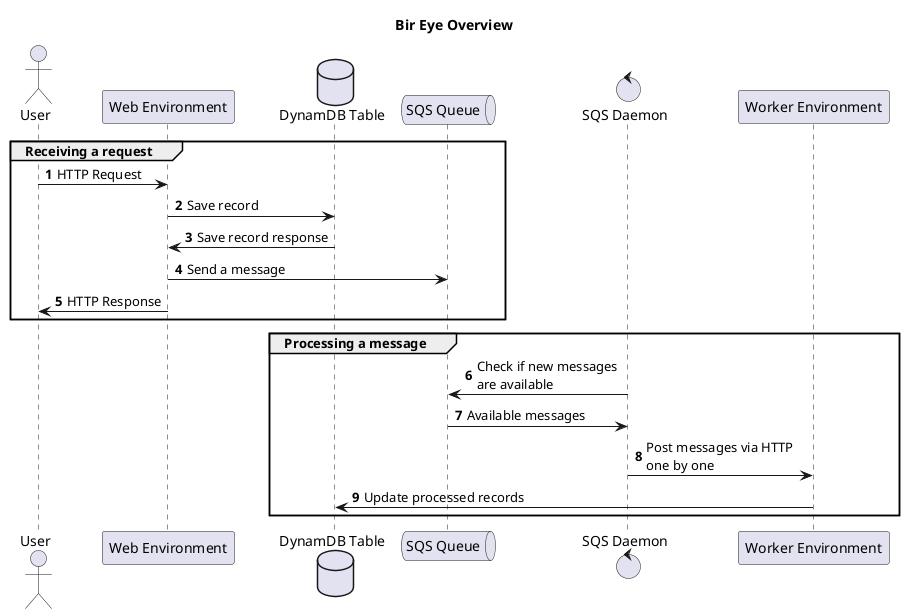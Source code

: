 @startuml Bird Eye Overview
title: Bir Eye Overview
autonumber

actor User as user
participant "Web Environment" as webapp
database "DynamDB Table" as db
queue "SQS Queue" as queue
control "SQS Daemon" as daemon
participant "Worker Environment" as workerapp

group Receiving a request
    user -> webapp: HTTP Request
    webapp -> db: Save record
    webapp <- db: Save record response
    webapp -> queue: Send a message
    webapp -> user: HTTP Response
end

group Processing a message
    daemon -> queue: Check if new messages \nare available
    queue -> daemon: Available messages
    daemon -> workerapp: Post messages via HTTP \none by one
    workerapp -> db: Update processed records
end

@enduml